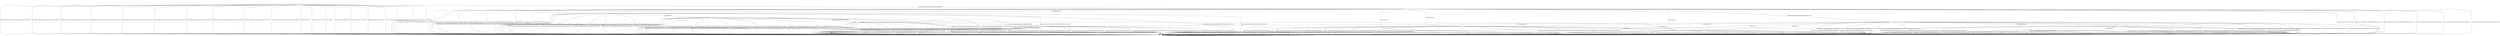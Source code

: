 digraph "" {
	graph [configurations="0.9.8u-TLS10|0.9.8y-TLS10|0.9.8za-TLS10|0.9.8zb-TLS10|1.0.0p-TLS10|1.0.1-TLS11|1.0.1d-TLS11|1.0.1k-TLS10|1.0.2-TLS10|1.0.2m-TLS10|\
1.1.0-TLS10|1.1.1-TLS10"];
	node [label="\N"];
	__start0	[feature=True,
		label="",
		shape=none];
	b	[feature=True];
	__start0 -> b	[key=0];
	c	[feature="0.9.8u-TLS10|0.9.8y-TLS10|0.9.8za-TLS10|0.9.8zb-TLS10|1.0.0p-TLS10|1.0.1-TLS11|1.0.1d-TLS11|1.0.1k-TLS10|1.0.2-TLS10|1.0.2m-TLS10|\
1.1.0-TLS10|1.1.1-TLS10"];
	b -> c	[key=0,
		feature="1.1.0-TLS10|1.1.1-TLS10",
		label="AlertWarningCloseNotify / ALERT_FATAL_UNEXPECTED_MESSAGE|ConnectionClosed"];
	b -> c	[key=1,
		feature="1.1.0-TLS10|1.1.1-TLS10",
		label="ApplicationData / ALERT_FATAL_UNEXPECTED_MESSAGE|ConnectionClosed"];
	b -> c	[key=2,
		feature="1.1.0-TLS10|1.1.1-TLS10",
		label="ChangeCipherSpec / ALERT_FATAL_UNEXPECTED_MESSAGE|ConnectionClosed"];
	b -> c	[key=3,
		feature="1.1.0-TLS10|1.1.1-TLS10",
		label="DHClientKeyExchange / ALERT_FATAL_UNEXPECTED_MESSAGE|ConnectionClosed"];
	b -> c	[key=4,
		feature="1.1.0-TLS10|1.1.1-TLS10",
		label="DHEServerKeyExchange / ALERT_FATAL_UNEXPECTED_MESSAGE|ConnectionClosed"];
	b -> c	[key=5,
		feature="1.1.0-TLS10|1.1.1-TLS10",
		label="ECDHClientKeyExchange / ALERT_FATAL_UNEXPECTED_MESSAGE|ConnectionClosed"];
	b -> c	[key=6,
		feature="1.1.0-TLS10|1.1.1-TLS10",
		label="Finished / ALERT_FATAL_UNEXPECTED_MESSAGE|ConnectionClosed"];
	b -> c	[key=7,
		feature="1.1.0-TLS10|1.1.1-TLS10",
		label="RSAClientKeyExchange / ALERT_FATAL_UNEXPECTED_MESSAGE|ConnectionClosed"];
	b -> c	[key=8,
		feature="1.1.0-TLS10|1.1.1-TLS10",
		label="ServerHello / ALERT_FATAL_UNEXPECTED_MESSAGE|ConnectionClosed"];
	b -> c	[key=9,
		feature="1.1.0-TLS10|1.1.1-TLS10",
		label="ServerHelloDone / ALERT_FATAL_UNEXPECTED_MESSAGE|ConnectionClosed"];
	b -> c	[key=10,
		feature="0.9.8u-TLS10|0.9.8y-TLS10|0.9.8za-TLS10|0.9.8zb-TLS10|1.0.0p-TLS10|1.0.1-TLS11|1.0.1d-TLS11|1.0.1k-TLS10|1.0.2-TLS10|1.0.2m-TLS10",
		label="AlertWarningCloseNotify / -"];
	b -> c	[key=11,
		feature="0.9.8u-TLS10|0.9.8y-TLS10|0.9.8za-TLS10|0.9.8zb-TLS10|1.0.0p-TLS10|1.0.1-TLS11|1.0.1d-TLS11|1.0.1k-TLS10|1.0.2-TLS10|1.0.2m-TLS10",
		label="ApplicationData / ConnectionClosed"];
	b -> c	[key=12,
		feature="0.9.8u-TLS10|0.9.8y-TLS10|0.9.8za-TLS10|0.9.8zb-TLS10|1.0.0p-TLS10|1.0.1-TLS11|1.0.1d-TLS11|1.0.1k-TLS10|1.0.2-TLS10|1.0.2m-TLS10",
		label="ChangeCipherSpec / -"];
	b -> c	[key=13,
		feature="0.9.8u-TLS10|0.9.8y-TLS10|0.9.8za-TLS10|0.9.8zb-TLS10|1.0.0p-TLS10|1.0.1-TLS11|1.0.1d-TLS11|1.0.1k-TLS10|1.0.2-TLS10|1.0.2m-TLS10",
		label="DHClientKeyExchange / ConnectionClosed"];
	b -> c	[key=14,
		feature="0.9.8u-TLS10|0.9.8y-TLS10|0.9.8za-TLS10|0.9.8zb-TLS10|1.0.0p-TLS10|1.0.1-TLS11|1.0.1d-TLS11|1.0.1k-TLS10|1.0.2-TLS10|1.0.2m-TLS10",
		label="DHEServerKeyExchange / ConnectionClosed"];
	b -> c	[key=15,
		feature="0.9.8u-TLS10|0.9.8y-TLS10|0.9.8za-TLS10|0.9.8zb-TLS10|1.0.0p-TLS10|1.0.1-TLS11|1.0.1d-TLS11|1.0.1k-TLS10|1.0.2-TLS10|1.0.2m-TLS10",
		label="ECDHClientKeyExchange / ConnectionClosed"];
	b -> c	[key=16,
		feature="0.9.8u-TLS10|0.9.8y-TLS10|0.9.8za-TLS10|0.9.8zb-TLS10|1.0.0p-TLS10|1.0.1-TLS11|1.0.1d-TLS11|1.0.1k-TLS10|1.0.2-TLS10|1.0.2m-TLS10",
		label="Finished / ConnectionClosed"];
	b -> c	[key=17,
		feature="0.9.8u-TLS10|0.9.8y-TLS10|0.9.8za-TLS10|0.9.8zb-TLS10|1.0.0p-TLS10|1.0.1-TLS11|1.0.1d-TLS11|1.0.1k-TLS10|1.0.2-TLS10|1.0.2m-TLS10",
		label="RSAClientKeyExchange / ConnectionClosed"];
	b -> c	[key=18,
		feature="0.9.8u-TLS10|0.9.8y-TLS10|0.9.8za-TLS10|0.9.8zb-TLS10|1.0.0p-TLS10|1.0.1-TLS11|1.0.1d-TLS11|1.0.1k-TLS10|1.0.2-TLS10|1.0.2m-TLS10",
		label="ServerHello / ConnectionClosed"];
	b -> c	[key=19,
		feature="0.9.8u-TLS10|0.9.8y-TLS10|0.9.8za-TLS10|0.9.8zb-TLS10|1.0.0p-TLS10|1.0.1-TLS11|1.0.1d-TLS11|1.0.1k-TLS10|1.0.2-TLS10|1.0.2m-TLS10",
		label="ServerHelloDone / -"];
	d	[feature="0.9.8u-TLS10|0.9.8y-TLS10|0.9.8za-TLS10|0.9.8zb-TLS10|1.0.0p-TLS10|1.0.1-TLS11|1.0.1d-TLS11|1.0.1k-TLS10|1.0.2-TLS10|1.0.2m-TLS10|\
1.1.0-TLS10|1.1.1-TLS10"];
	b -> d	[key=0,
		feature="0.9.8u-TLS10|0.9.8y-TLS10|0.9.8za-TLS10|0.9.8zb-TLS10|1.0.0p-TLS10|1.0.1-TLS11|1.0.1d-TLS11|1.0.1k-TLS10|1.0.2-TLS10|1.0.2m-TLS10|\
1.1.0-TLS10|1.1.1-TLS10",
		label="ClientHello / SERVER_HELLO|CERTIFICATE|SERVER_HELLO_DONE"];
	c -> c	[key=0,
		feature="0.9.8u-TLS10|0.9.8y-TLS10|0.9.8za-TLS10|0.9.8zb-TLS10|1.0.0p-TLS10|1.0.1-TLS11|1.0.1d-TLS11|1.0.1k-TLS10|1.0.2-TLS10|1.0.2m-TLS10|\
1.1.0-TLS10|1.1.1-TLS10",
		label="AlertWarningCloseNotify / ConnectionClosed"];
	c -> c	[key=1,
		feature="0.9.8u-TLS10|0.9.8y-TLS10|0.9.8za-TLS10|0.9.8zb-TLS10|1.0.0p-TLS10|1.0.1-TLS11|1.0.1d-TLS11|1.0.1k-TLS10|1.0.2-TLS10|1.0.2m-TLS10|\
1.1.0-TLS10|1.1.1-TLS10",
		label="ApplicationData / ConnectionClosed"];
	c -> c	[key=2,
		feature="0.9.8u-TLS10|0.9.8y-TLS10|0.9.8za-TLS10|0.9.8zb-TLS10|1.0.0p-TLS10|1.0.1-TLS11|1.0.1d-TLS11|1.0.1k-TLS10|1.0.2-TLS10|1.0.2m-TLS10|\
1.1.0-TLS10|1.1.1-TLS10",
		label="ChangeCipherSpec / ConnectionClosed"];
	c -> c	[key=3,
		feature="0.9.8u-TLS10|0.9.8y-TLS10|0.9.8za-TLS10|0.9.8zb-TLS10|1.0.0p-TLS10|1.0.1-TLS11|1.0.1d-TLS11|1.0.1k-TLS10|1.0.2-TLS10|1.0.2m-TLS10|\
1.1.0-TLS10|1.1.1-TLS10",
		label="ClientHello / ConnectionClosed"];
	c -> c	[key=4,
		feature="0.9.8u-TLS10|0.9.8y-TLS10|0.9.8za-TLS10|0.9.8zb-TLS10|1.0.0p-TLS10|1.0.1-TLS11|1.0.1d-TLS11|1.0.1k-TLS10|1.0.2-TLS10|1.0.2m-TLS10|\
1.1.0-TLS10|1.1.1-TLS10",
		label="DHClientKeyExchange / ConnectionClosed"];
	c -> c	[key=5,
		feature="0.9.8u-TLS10|0.9.8y-TLS10|0.9.8za-TLS10|0.9.8zb-TLS10|1.0.0p-TLS10|1.0.1-TLS11|1.0.1d-TLS11|1.0.1k-TLS10|1.0.2-TLS10|1.0.2m-TLS10|\
1.1.0-TLS10|1.1.1-TLS10",
		label="DHEServerKeyExchange / ConnectionClosed"];
	c -> c	[key=6,
		feature="0.9.8u-TLS10|0.9.8y-TLS10|0.9.8za-TLS10|0.9.8zb-TLS10|1.0.0p-TLS10|1.0.1-TLS11|1.0.1d-TLS11|1.0.1k-TLS10|1.0.2-TLS10|1.0.2m-TLS10|\
1.1.0-TLS10|1.1.1-TLS10",
		label="ECDHClientKeyExchange / ConnectionClosed"];
	c -> c	[key=7,
		feature="0.9.8u-TLS10|0.9.8y-TLS10|0.9.8za-TLS10|0.9.8zb-TLS10|1.0.0p-TLS10|1.0.1-TLS11|1.0.1d-TLS11|1.0.1k-TLS10|1.0.2-TLS10|1.0.2m-TLS10|\
1.1.0-TLS10|1.1.1-TLS10",
		label="Finished / ConnectionClosed"];
	c -> c	[key=8,
		feature="0.9.8u-TLS10|0.9.8y-TLS10|0.9.8za-TLS10|0.9.8zb-TLS10|1.0.0p-TLS10|1.0.1-TLS11|1.0.1d-TLS11|1.0.1k-TLS10|1.0.2-TLS10|1.0.2m-TLS10|\
1.1.0-TLS10|1.1.1-TLS10",
		label="RSAClientKeyExchange / ConnectionClosed"];
	c -> c	[key=9,
		feature="0.9.8u-TLS10|0.9.8y-TLS10|0.9.8za-TLS10|0.9.8zb-TLS10|1.0.0p-TLS10|1.0.1-TLS11|1.0.1d-TLS11|1.0.1k-TLS10|1.0.2-TLS10|1.0.2m-TLS10|\
1.1.0-TLS10|1.1.1-TLS10",
		label="ServerHello / ConnectionClosed"];
	c -> c	[key=10,
		feature="0.9.8u-TLS10|0.9.8y-TLS10|0.9.8za-TLS10|0.9.8zb-TLS10|1.0.0p-TLS10|1.0.1-TLS11|1.0.1d-TLS11|1.0.1k-TLS10|1.0.2-TLS10|1.0.2m-TLS10|\
1.1.0-TLS10|1.1.1-TLS10",
		label="ServerHelloDone / ConnectionClosed"];
	d -> c	[key=0,
		feature="0.9.8u-TLS10|0.9.8y-TLS10|0.9.8za-TLS10|0.9.8zb-TLS10|1.0.0p-TLS10|1.0.1-TLS11|1.0.1d-TLS11|1.0.1k-TLS10|1.0.2-TLS10|1.0.2m-TLS10|\
1.1.0-TLS10|1.1.1-TLS10",
		label="AlertWarningCloseNotify / ConnectionClosed"];
	d -> c	[key=1,
		feature="0.9.8u-TLS10|0.9.8y-TLS10|0.9.8za-TLS10|0.9.8zb-TLS10|1.0.0p-TLS10|1.0.1-TLS11|1.0.1d-TLS11|1.0.1k-TLS10|1.0.2-TLS10|1.0.2m-TLS10|\
1.1.0-TLS10|1.1.1-TLS10",
		label="ApplicationData / ALERT_FATAL_UNEXPECTED_MESSAGE|ConnectionClosed"];
	d -> c	[key=2,
		feature="0.9.8u-TLS10|0.9.8y-TLS10|0.9.8za-TLS10|0.9.8zb-TLS10|1.0.0p-TLS10|1.0.1-TLS11|1.0.1d-TLS11|1.0.1k-TLS10|1.0.2-TLS10|1.0.2m-TLS10|\
1.1.0-TLS10|1.1.1-TLS10",
		label="DHEServerKeyExchange / ALERT_FATAL_UNEXPECTED_MESSAGE|ConnectionClosed"];
	d -> c	[key=3,
		feature="0.9.8u-TLS10|0.9.8y-TLS10|0.9.8za-TLS10|0.9.8zb-TLS10|1.0.0p-TLS10|1.0.1-TLS11|1.0.1d-TLS11|1.0.1k-TLS10|1.0.2-TLS10|1.0.2m-TLS10|\
1.1.0-TLS10|1.1.1-TLS10",
		label="Finished / ALERT_FATAL_UNEXPECTED_MESSAGE|ConnectionClosed"];
	d -> c	[key=4,
		feature="0.9.8u-TLS10|0.9.8y-TLS10|0.9.8za-TLS10|0.9.8zb-TLS10|1.0.0p-TLS10|1.0.1-TLS11|1.0.1d-TLS11|1.0.1k-TLS10|1.0.2-TLS10|1.0.2m-TLS10|\
1.1.0-TLS10|1.1.1-TLS10",
		label="ServerHello / ALERT_FATAL_UNEXPECTED_MESSAGE|ConnectionClosed"];
	d -> c	[key=5,
		feature="0.9.8u-TLS10|0.9.8y-TLS10|0.9.8za-TLS10|0.9.8zb-TLS10|1.0.0p-TLS10|1.0.1-TLS11|1.0.1d-TLS11|1.0.1k-TLS10|1.0.2-TLS10|1.0.2m-TLS10|\
1.1.0-TLS10|1.1.1-TLS10",
		label="ServerHelloDone / ALERT_FATAL_UNEXPECTED_MESSAGE|ConnectionClosed"];
	d -> c	[key=6,
		feature="0.9.8za-TLS10|0.9.8zb-TLS10|1.0.0p-TLS10|1.0.1k-TLS10|1.0.2-TLS10|1.0.2m-TLS10|1.1.0-TLS10|1.1.1-TLS10",
		label="ChangeCipherSpec / ALERT_FATAL_UNEXPECTED_MESSAGE|ConnectionClosed"];
	d -> c	[key=7,
		feature="1.0.0p-TLS10|1.0.1k-TLS10|1.0.2-TLS10|1.0.2m-TLS10|1.1.0-TLS10|1.1.1-TLS10",
		label="ECDHClientKeyExchange / ALERT_FATAL_DECODE_ERROR|ConnectionClosed"];
	d -> c	[key=8,
		feature="1.0.2-TLS10|1.0.2m-TLS10|1.1.0-TLS10|1.1.1-TLS10",
		label="ClientHello / ALERT_FATAL_UNEXPECTED_MESSAGE|ConnectionClosed"];
	d -> c	[key=9,
		feature="1.1.1-TLS10",
		label="DHClientKeyExchange / ALERT_FATAL_DECRYPT_ERROR|ConnectionClosed"];
	d -> c	[key=10,
		feature="1.0.2m-TLS10|1.1.0-TLS10",
		label="DHClientKeyExchange / ConnectionClosed"];
	d -> c	[key=11,
		feature="0.9.8u-TLS10|0.9.8y-TLS10|0.9.8za-TLS10|0.9.8zb-TLS10|1.0.1-TLS11|1.0.1d-TLS11",
		label="ECDHClientKeyExchange / ConnectionClosed"];
	e	[feature="0.9.8u-TLS10|0.9.8y-TLS10|0.9.8za-TLS10|0.9.8zb-TLS10|1.0.0p-TLS10|1.0.1-TLS11|1.0.1d-TLS11|1.0.1k-TLS10|1.0.2-TLS10|1.0.2m-TLS10|\
1.1.0-TLS10|1.1.1-TLS10"];
	d -> e	[key=0,
		feature="0.9.8u-TLS10|0.9.8y-TLS10|0.9.8za-TLS10|0.9.8zb-TLS10|1.0.0p-TLS10|1.0.1-TLS11|1.0.1d-TLS11|1.0.1k-TLS10|1.0.2-TLS10|1.0.2m-TLS10|\
1.1.0-TLS10|1.1.1-TLS10",
		label="RSAClientKeyExchange / -"];
	j	[feature="1.0.0p-TLS10|1.0.2-TLS10|0.9.8y-TLS10|0.9.8za-TLS10|0.9.8zb-TLS10|1.0.1-TLS11|1.0.1k-TLS10|0.9.8u-TLS10|1.0.1d-TLS11"];
	d -> j	[key=0,
		feature="0.9.8u-TLS10|0.9.8y-TLS10|0.9.8za-TLS10|0.9.8zb-TLS10|1.0.0p-TLS10|1.0.1-TLS11|1.0.1d-TLS11|1.0.1k-TLS10|1.0.2-TLS10",
		label="DHClientKeyExchange / -"];
	k	[feature="1.0.0p-TLS10|1.0.2-TLS10|0.9.8y-TLS10|0.9.8za-TLS10|0.9.8zb-TLS10|1.0.1-TLS11|1.0.1k-TLS10|0.9.8u-TLS10|1.0.1d-TLS11"];
	d -> k	[key=0,
		feature="1.0.1-TLS11",
		label="ChangeCipherSpec / -"];
	l	[feature="1.0.0p-TLS10|0.9.8za-TLS10|0.9.8y-TLS10|0.9.8zb-TLS10|1.0.1-TLS11|1.0.1k-TLS10|0.9.8u-TLS10|1.0.1d-TLS11"];
	d -> l	[key=0,
		feature="0.9.8u-TLS10|0.9.8y-TLS10|0.9.8za-TLS10|0.9.8zb-TLS10|1.0.0p-TLS10|1.0.1-TLS11|1.0.1d-TLS11|1.0.1k-TLS10",
		label="ClientHello / SERVER_HELLO|CERTIFICATE|SERVER_HELLO_DONE"];
	m	[feature="0.9.8y-TLS10|0.9.8u-TLS10|1.0.1d-TLS11"];
	d -> m	[key=0,
		feature="0.9.8u-TLS10|0.9.8y-TLS10|1.0.1d-TLS11",
		label="ChangeCipherSpec / -"];
	e -> c	[key=0,
		feature="0.9.8u-TLS10|0.9.8y-TLS10|0.9.8za-TLS10|0.9.8zb-TLS10|1.0.0p-TLS10|1.0.1-TLS11|1.0.1d-TLS11|1.0.1k-TLS10|1.0.2-TLS10|1.0.2m-TLS10|\
1.1.0-TLS10|1.1.1-TLS10",
		label="AlertWarningCloseNotify / ConnectionClosed"];
	e -> c	[key=1,
		feature="0.9.8u-TLS10|0.9.8y-TLS10|0.9.8za-TLS10|0.9.8zb-TLS10|1.0.0p-TLS10|1.0.1-TLS11|1.0.1d-TLS11|1.0.1k-TLS10|1.0.2-TLS10|1.0.2m-TLS10|\
1.1.0-TLS10|1.1.1-TLS10",
		label="ApplicationData / ALERT_FATAL_UNEXPECTED_MESSAGE|ConnectionClosed"];
	e -> c	[key=2,
		feature="0.9.8u-TLS10|0.9.8y-TLS10|0.9.8za-TLS10|0.9.8zb-TLS10|1.0.0p-TLS10|1.0.1-TLS11|1.0.1d-TLS11|1.0.1k-TLS10|1.0.2-TLS10|1.0.2m-TLS10|\
1.1.0-TLS10|1.1.1-TLS10",
		label="ClientHello / ALERT_FATAL_UNEXPECTED_MESSAGE|ConnectionClosed"];
	e -> c	[key=3,
		feature="0.9.8u-TLS10|0.9.8y-TLS10|0.9.8za-TLS10|0.9.8zb-TLS10|1.0.0p-TLS10|1.0.1-TLS11|1.0.1d-TLS11|1.0.1k-TLS10|1.0.2-TLS10|1.0.2m-TLS10|\
1.1.0-TLS10|1.1.1-TLS10",
		label="DHClientKeyExchange / ALERT_FATAL_UNEXPECTED_MESSAGE|ConnectionClosed"];
	e -> c	[key=4,
		feature="0.9.8u-TLS10|0.9.8y-TLS10|0.9.8za-TLS10|0.9.8zb-TLS10|1.0.0p-TLS10|1.0.1-TLS11|1.0.1d-TLS11|1.0.1k-TLS10|1.0.2-TLS10|1.0.2m-TLS10|\
1.1.0-TLS10|1.1.1-TLS10",
		label="ECDHClientKeyExchange / ALERT_FATAL_UNEXPECTED_MESSAGE|ConnectionClosed"];
	e -> c	[key=5,
		feature="0.9.8u-TLS10|0.9.8y-TLS10|0.9.8za-TLS10|0.9.8zb-TLS10|1.0.0p-TLS10|1.0.1-TLS11|1.0.1d-TLS11|1.0.1k-TLS10|1.0.2-TLS10|1.0.2m-TLS10|\
1.1.0-TLS10|1.1.1-TLS10",
		label="Finished / ALERT_FATAL_UNEXPECTED_MESSAGE|ConnectionClosed"];
	e -> c	[key=6,
		feature="0.9.8u-TLS10|0.9.8y-TLS10|0.9.8za-TLS10|0.9.8zb-TLS10|1.0.0p-TLS10|1.0.1-TLS11|1.0.1d-TLS11|1.0.1k-TLS10|1.0.2-TLS10|1.0.2m-TLS10|\
1.1.0-TLS10|1.1.1-TLS10",
		label="RSAClientKeyExchange / ALERT_FATAL_UNEXPECTED_MESSAGE|ConnectionClosed"];
	e -> c	[key=7,
		feature="0.9.8u-TLS10|0.9.8y-TLS10|0.9.8za-TLS10|0.9.8zb-TLS10|1.0.0p-TLS10|1.0.1-TLS11|1.0.1d-TLS11|1.0.1k-TLS10|1.0.2-TLS10|1.0.2m-TLS10|\
1.1.0-TLS10|1.1.1-TLS10",
		label="ServerHello / ALERT_FATAL_UNEXPECTED_MESSAGE|ConnectionClosed"];
	e -> c	[key=8,
		feature="0.9.8u-TLS10|0.9.8y-TLS10|0.9.8za-TLS10|0.9.8zb-TLS10|1.0.0p-TLS10|1.0.1-TLS11|1.0.1d-TLS11|1.0.1k-TLS10|1.0.2-TLS10|1.0.2m-TLS10|\
1.1.0-TLS10|1.1.1-TLS10",
		label="ServerHelloDone / ALERT_FATAL_UNEXPECTED_MESSAGE|ConnectionClosed"];
	e -> c	[key=9,
		feature="0.9.8zb-TLS10|1.0.0p-TLS10|1.0.1k-TLS10|1.0.2-TLS10|1.0.2m-TLS10|1.1.0-TLS10|1.1.1-TLS10",
		label="DHEServerKeyExchange / ALERT_FATAL_UNEXPECTED_MESSAGE|ConnectionClosed"];
	e -> c	[key=10,
		feature="0.9.8u-TLS10|0.9.8y-TLS10|0.9.8za-TLS10|1.0.1-TLS11|1.0.1d-TLS11",
		label="DHEServerKeyExchange / ALERT_FATAL_ILLEGAL_PARAMETER|ConnectionClosed"];
	f	[feature="0.9.8u-TLS10|0.9.8y-TLS10|0.9.8za-TLS10|0.9.8zb-TLS10|1.0.0p-TLS10|1.0.1-TLS11|1.0.1d-TLS11|1.0.1k-TLS10|1.0.2-TLS10|1.0.2m-TLS10|\
1.1.0-TLS10|1.1.1-TLS10"];
	e -> f	[key=0,
		feature="0.9.8u-TLS10|0.9.8y-TLS10|0.9.8za-TLS10|0.9.8zb-TLS10|1.0.0p-TLS10|1.0.1-TLS11|1.0.1d-TLS11|1.0.1k-TLS10|1.0.2-TLS10|1.0.2m-TLS10|\
1.1.0-TLS10|1.1.1-TLS10",
		label="ChangeCipherSpec / -"];
	f -> c	[key=0,
		feature="0.9.8u-TLS10|0.9.8y-TLS10|0.9.8za-TLS10|0.9.8zb-TLS10|1.0.0p-TLS10|1.0.1-TLS11|1.0.1d-TLS11|1.0.1k-TLS10|1.0.2-TLS10|1.0.2m-TLS10|\
1.1.0-TLS10|1.1.1-TLS10",
		label="ApplicationData / ALERT_FATAL_UNEXPECTED_MESSAGE|ConnectionClosed"];
	f -> c	[key=1,
		feature="0.9.8u-TLS10|0.9.8y-TLS10|0.9.8za-TLS10|0.9.8zb-TLS10|1.0.0p-TLS10|1.0.1-TLS11|1.0.1d-TLS11|1.0.1k-TLS10|1.0.2-TLS10|1.0.2m-TLS10|\
1.1.0-TLS10|1.1.1-TLS10",
		label="ClientHello / ALERT_FATAL_UNEXPECTED_MESSAGE|ConnectionClosed"];
	f -> c	[key=2,
		feature="0.9.8u-TLS10|0.9.8y-TLS10|0.9.8za-TLS10|0.9.8zb-TLS10|1.0.0p-TLS10|1.0.1-TLS11|1.0.1d-TLS11|1.0.1k-TLS10|1.0.2-TLS10|1.0.2m-TLS10|\
1.1.0-TLS10|1.1.1-TLS10",
		label="DHClientKeyExchange / ALERT_FATAL_UNEXPECTED_MESSAGE|ConnectionClosed"];
	f -> c	[key=3,
		feature="0.9.8u-TLS10|0.9.8y-TLS10|0.9.8za-TLS10|0.9.8zb-TLS10|1.0.0p-TLS10|1.0.1-TLS11|1.0.1d-TLS11|1.0.1k-TLS10|1.0.2-TLS10|1.0.2m-TLS10|\
1.1.0-TLS10|1.1.1-TLS10",
		label="ECDHClientKeyExchange / ALERT_FATAL_UNEXPECTED_MESSAGE|ConnectionClosed"];
	f -> c	[key=4,
		feature="0.9.8u-TLS10|0.9.8y-TLS10|0.9.8za-TLS10|0.9.8zb-TLS10|1.0.0p-TLS10|1.0.1-TLS11|1.0.1d-TLS11|1.0.1k-TLS10|1.0.2-TLS10|1.0.2m-TLS10|\
1.1.0-TLS10|1.1.1-TLS10",
		label="RSAClientKeyExchange / ALERT_FATAL_UNEXPECTED_MESSAGE|ConnectionClosed"];
	f -> c	[key=5,
		feature="0.9.8u-TLS10|0.9.8y-TLS10|0.9.8za-TLS10|0.9.8zb-TLS10|1.0.0p-TLS10|1.0.1-TLS11|1.0.1d-TLS11|1.0.1k-TLS10|1.0.2-TLS10|1.0.2m-TLS10|\
1.1.0-TLS10|1.1.1-TLS10",
		label="ServerHello / ALERT_FATAL_UNEXPECTED_MESSAGE|ConnectionClosed"];
	f -> c	[key=6,
		feature="0.9.8u-TLS10|0.9.8y-TLS10|0.9.8za-TLS10|0.9.8zb-TLS10|1.0.0p-TLS10|1.0.1-TLS11|1.0.1k-TLS10|1.0.2-TLS10|1.0.2m-TLS10|1.1.0-TLS10|\
1.1.1-TLS10",
		label="AlertWarningCloseNotify / ALERT_FATAL_UNEXPECTED_MESSAGE|ConnectionClosed"];
	f -> c	[key=7,
		feature="0.9.8u-TLS10|0.9.8y-TLS10|0.9.8za-TLS10|0.9.8zb-TLS10|1.0.0p-TLS10|1.0.1-TLS11|1.0.1k-TLS10|1.0.2-TLS10|1.0.2m-TLS10|1.1.0-TLS10|\
1.1.1-TLS10",
		label="ChangeCipherSpec / ALERT_FATAL_UNEXPECTED_MESSAGE|ConnectionClosed"];
	f -> c	[key=8,
		feature="0.9.8u-TLS10|0.9.8y-TLS10|0.9.8za-TLS10|0.9.8zb-TLS10|1.0.0p-TLS10|1.0.1-TLS11|1.0.1k-TLS10|1.0.2-TLS10|1.0.2m-TLS10|1.1.0-TLS10|\
1.1.1-TLS10",
		label="ServerHelloDone / ALERT_FATAL_UNEXPECTED_MESSAGE|ConnectionClosed"];
	f -> c	[key=9,
		feature="0.9.8zb-TLS10|1.0.0p-TLS10|1.0.1k-TLS10|1.0.2-TLS10|1.0.2m-TLS10|1.1.0-TLS10|1.1.1-TLS10",
		label="DHEServerKeyExchange / ALERT_FATAL_UNEXPECTED_MESSAGE|ConnectionClosed"];
	f -> c	[key=10,
		feature="0.9.8u-TLS10|0.9.8y-TLS10|0.9.8za-TLS10|1.0.1-TLS11|1.0.1d-TLS11",
		label="DHEServerKeyExchange / ALERT_FATAL_ILLEGAL_PARAMETER|ConnectionClosed"];
	f -> c	[key=11,
		feature="1.0.1d-TLS11",
		label="AlertWarningCloseNotify / ALERT_FATAL_BAD_RECORD_MAC|ConnectionClosed"];
	f -> c	[key=12,
		feature="1.0.1d-TLS11",
		label="ChangeCipherSpec / ALERT_FATAL_BAD_RECORD_MAC|ConnectionClosed"];
	f -> c	[key=13,
		feature="1.0.1d-TLS11",
		label="ServerHelloDone / ALERT_FATAL_BAD_RECORD_MAC|ConnectionClosed"];
	g	[feature="0.9.8u-TLS10|0.9.8y-TLS10|0.9.8za-TLS10|0.9.8zb-TLS10|1.0.0p-TLS10|1.0.1-TLS11|1.0.1d-TLS11|1.0.1k-TLS10|1.0.2-TLS10|1.0.2m-TLS10|\
1.1.0-TLS10|1.1.1-TLS10"];
	f -> g	[key=0,
		feature="0.9.8u-TLS10|0.9.8y-TLS10|0.9.8za-TLS10|0.9.8zb-TLS10|1.0.0p-TLS10|1.0.1-TLS11|1.0.1d-TLS11|1.0.1k-TLS10|1.0.2-TLS10|1.0.2m-TLS10|\
1.1.0-TLS10|1.1.1-TLS10",
		label="Finished / CHANGE_CIPHER_SPEC|FINISHED"];
	g -> c	[key=0,
		feature="0.9.8u-TLS10|0.9.8y-TLS10|0.9.8za-TLS10|0.9.8zb-TLS10|1.0.0p-TLS10|1.0.1-TLS11|1.0.1d-TLS11|1.0.1k-TLS10|1.0.2-TLS10|1.0.2m-TLS10|\
1.1.0-TLS10|1.1.1-TLS10",
		label="ApplicationData / APPLICATION|ConnectionClosed"];
	g -> c	[key=1,
		feature="0.9.8u-TLS10|0.9.8y-TLS10|0.9.8za-TLS10|0.9.8zb-TLS10|1.0.0p-TLS10|1.0.1-TLS11|1.0.1d-TLS11|1.0.1k-TLS10|1.0.2-TLS10|1.0.2m-TLS10|\
1.1.0-TLS10|1.1.1-TLS10",
		label="DHClientKeyExchange / ALERT_FATAL_UNEXPECTED_MESSAGE|ConnectionClosed"];
	g -> c	[key=2,
		feature="0.9.8u-TLS10|0.9.8y-TLS10|0.9.8za-TLS10|0.9.8zb-TLS10|1.0.0p-TLS10|1.0.1-TLS11|1.0.1d-TLS11|1.0.1k-TLS10|1.0.2-TLS10|1.0.2m-TLS10|\
1.1.0-TLS10|1.1.1-TLS10",
		label="DHEServerKeyExchange / ALERT_FATAL_UNEXPECTED_MESSAGE|ConnectionClosed"];
	g -> c	[key=3,
		feature="0.9.8u-TLS10|0.9.8y-TLS10|0.9.8za-TLS10|0.9.8zb-TLS10|1.0.0p-TLS10|1.0.1-TLS11|1.0.1d-TLS11|1.0.1k-TLS10|1.0.2-TLS10|1.0.2m-TLS10|\
1.1.0-TLS10|1.1.1-TLS10",
		label="ECDHClientKeyExchange / ALERT_FATAL_UNEXPECTED_MESSAGE|ConnectionClosed"];
	g -> c	[key=4,
		feature="0.9.8u-TLS10|0.9.8y-TLS10|0.9.8za-TLS10|0.9.8zb-TLS10|1.0.0p-TLS10|1.0.1-TLS11|1.0.1d-TLS11|1.0.1k-TLS10|1.0.2-TLS10|1.0.2m-TLS10|\
1.1.0-TLS10|1.1.1-TLS10",
		label="Finished / ALERT_FATAL_UNEXPECTED_MESSAGE|ConnectionClosed"];
	g -> c	[key=5,
		feature="0.9.8u-TLS10|0.9.8y-TLS10|0.9.8za-TLS10|0.9.8zb-TLS10|1.0.0p-TLS10|1.0.1-TLS11|1.0.1d-TLS11|1.0.1k-TLS10|1.0.2-TLS10|1.0.2m-TLS10|\
1.1.0-TLS10|1.1.1-TLS10",
		label="RSAClientKeyExchange / ALERT_FATAL_UNEXPECTED_MESSAGE|ConnectionClosed"];
	g -> c	[key=6,
		feature="0.9.8u-TLS10|0.9.8y-TLS10|0.9.8za-TLS10|0.9.8zb-TLS10|1.0.0p-TLS10|1.0.1-TLS11|1.0.1d-TLS11|1.0.1k-TLS10|1.0.2-TLS10|1.0.2m-TLS10|\
1.1.0-TLS10|1.1.1-TLS10",
		label="ServerHello / ALERT_FATAL_UNEXPECTED_MESSAGE|ConnectionClosed"];
	g -> c	[key=7,
		feature="0.9.8u-TLS10|0.9.8y-TLS10|0.9.8za-TLS10|0.9.8zb-TLS10|1.0.0p-TLS10|1.0.1-TLS11|1.0.1k-TLS10|1.0.2-TLS10|1.0.2m-TLS10|1.1.0-TLS10|\
1.1.1-TLS10",
		label="AlertWarningCloseNotify / ConnectionClosed"];
	g -> c	[key=8,
		feature="0.9.8u-TLS10|0.9.8y-TLS10|0.9.8za-TLS10|0.9.8zb-TLS10|1.0.0p-TLS10|1.0.1-TLS11|1.0.1k-TLS10|1.0.2-TLS10|1.0.2m-TLS10|1.1.0-TLS10|\
1.1.1-TLS10",
		label="ServerHelloDone / ALERT_FATAL_UNEXPECTED_MESSAGE|ConnectionClosed"];
	g -> c	[key=9,
		feature="1.0.1k-TLS10|1.0.2-TLS10|1.0.2m-TLS10|1.1.0-TLS10|1.1.1-TLS10",
		label="ChangeCipherSpec / ALERT_FATAL_UNEXPECTED_MESSAGE|ConnectionClosed"];
	g -> c	[key=10,
		feature="1.0.1d-TLS11",
		label="AlertWarningCloseNotify / ALERT_FATAL_BAD_RECORD_MAC|ConnectionClosed"];
	g -> c	[key=11,
		feature="1.0.1d-TLS11",
		label="ChangeCipherSpec / ALERT_FATAL_BAD_RECORD_MAC|ConnectionClosed"];
	g -> c	[key=12,
		feature="1.0.1d-TLS11",
		label="ServerHelloDone / ALERT_FATAL_BAD_RECORD_MAC|ConnectionClosed"];
	h	[feature="0.9.8u-TLS10|0.9.8y-TLS10|0.9.8za-TLS10|0.9.8zb-TLS10|1.0.0p-TLS10|1.0.1-TLS11|1.0.1d-TLS11|1.0.1k-TLS10|1.0.2-TLS10|1.0.2m-TLS10|\
1.1.0-TLS10|1.1.1-TLS10"];
	g -> h	[key=0,
		feature="0.9.8u-TLS10|0.9.8y-TLS10|0.9.8za-TLS10|0.9.8zb-TLS10|1.0.0p-TLS10|1.0.1-TLS11|1.0.1d-TLS11|1.0.1k-TLS10|1.0.2-TLS10|1.0.2m-TLS10|\
1.1.0-TLS10|1.1.1-TLS10",
		label="ClientHello / SERVER_HELLO|CHANGE_CIPHER_SPEC|FINISHED"];
	g -> k	[key=0,
		feature="0.9.8u-TLS10|0.9.8y-TLS10|0.9.8za-TLS10|0.9.8zb-TLS10|1.0.0p-TLS10|1.0.1-TLS11",
		label="ChangeCipherSpec / -"];
	h -> c	[key=0,
		feature="0.9.8u-TLS10|0.9.8y-TLS10|0.9.8za-TLS10|0.9.8zb-TLS10|1.0.0p-TLS10|1.0.1-TLS11|1.0.1d-TLS11|1.0.1k-TLS10|1.0.2-TLS10|1.0.2m-TLS10|\
1.1.0-TLS10|1.1.1-TLS10",
		label="ApplicationData / ALERT_FATAL_UNEXPECTED_MESSAGE|ConnectionClosed"];
	h -> c	[key=1,
		feature="0.9.8u-TLS10|0.9.8y-TLS10|0.9.8za-TLS10|0.9.8zb-TLS10|1.0.0p-TLS10|1.0.1-TLS11|1.0.1d-TLS11|1.0.1k-TLS10|1.0.2-TLS10|1.0.2m-TLS10|\
1.1.0-TLS10|1.1.1-TLS10",
		label="ClientHello / ALERT_FATAL_UNEXPECTED_MESSAGE|ConnectionClosed"];
	h -> c	[key=2,
		feature="0.9.8u-TLS10|0.9.8y-TLS10|0.9.8za-TLS10|0.9.8zb-TLS10|1.0.0p-TLS10|1.0.1-TLS11|1.0.1d-TLS11|1.0.1k-TLS10|1.0.2-TLS10|1.0.2m-TLS10|\
1.1.0-TLS10|1.1.1-TLS10",
		label="DHClientKeyExchange / ALERT_FATAL_UNEXPECTED_MESSAGE|ConnectionClosed"];
	h -> c	[key=3,
		feature="0.9.8u-TLS10|0.9.8y-TLS10|0.9.8za-TLS10|0.9.8zb-TLS10|1.0.0p-TLS10|1.0.1-TLS11|1.0.1d-TLS11|1.0.1k-TLS10|1.0.2-TLS10|1.0.2m-TLS10|\
1.1.0-TLS10|1.1.1-TLS10",
		label="DHEServerKeyExchange / ALERT_FATAL_UNEXPECTED_MESSAGE|ConnectionClosed"];
	h -> c	[key=4,
		feature="0.9.8u-TLS10|0.9.8y-TLS10|0.9.8za-TLS10|0.9.8zb-TLS10|1.0.0p-TLS10|1.0.1-TLS11|1.0.1d-TLS11|1.0.1k-TLS10|1.0.2-TLS10|1.0.2m-TLS10|\
1.1.0-TLS10|1.1.1-TLS10",
		label="ECDHClientKeyExchange / ALERT_FATAL_UNEXPECTED_MESSAGE|ConnectionClosed"];
	h -> c	[key=5,
		feature="0.9.8u-TLS10|0.9.8y-TLS10|0.9.8za-TLS10|0.9.8zb-TLS10|1.0.0p-TLS10|1.0.1-TLS11|1.0.1d-TLS11|1.0.1k-TLS10|1.0.2-TLS10|1.0.2m-TLS10|\
1.1.0-TLS10|1.1.1-TLS10",
		label="Finished / ALERT_FATAL_UNEXPECTED_MESSAGE|ConnectionClosed"];
	h -> c	[key=6,
		feature="0.9.8u-TLS10|0.9.8y-TLS10|0.9.8za-TLS10|0.9.8zb-TLS10|1.0.0p-TLS10|1.0.1-TLS11|1.0.1d-TLS11|1.0.1k-TLS10|1.0.2-TLS10|1.0.2m-TLS10|\
1.1.0-TLS10|1.1.1-TLS10",
		label="RSAClientKeyExchange / ALERT_FATAL_UNEXPECTED_MESSAGE|ConnectionClosed"];
	h -> c	[key=7,
		feature="0.9.8u-TLS10|0.9.8y-TLS10|0.9.8za-TLS10|0.9.8zb-TLS10|1.0.0p-TLS10|1.0.1-TLS11|1.0.1d-TLS11|1.0.1k-TLS10|1.0.2-TLS10|1.0.2m-TLS10|\
1.1.0-TLS10|1.1.1-TLS10",
		label="ServerHello / ALERT_FATAL_UNEXPECTED_MESSAGE|ConnectionClosed"];
	h -> c	[key=8,
		feature="0.9.8u-TLS10|0.9.8y-TLS10|0.9.8za-TLS10|0.9.8zb-TLS10|1.0.0p-TLS10|1.0.1-TLS11|1.0.1k-TLS10|1.0.2-TLS10|1.0.2m-TLS10|1.1.0-TLS10|\
1.1.1-TLS10",
		label="AlertWarningCloseNotify / ConnectionClosed"];
	h -> c	[key=9,
		feature="0.9.8u-TLS10|0.9.8y-TLS10|0.9.8za-TLS10|0.9.8zb-TLS10|1.0.0p-TLS10|1.0.1-TLS11|1.0.1k-TLS10|1.0.2-TLS10|1.0.2m-TLS10|1.1.0-TLS10|\
1.1.1-TLS10",
		label="ServerHelloDone / ALERT_FATAL_UNEXPECTED_MESSAGE|ConnectionClosed"];
	h -> c	[key=10,
		feature="1.0.1d-TLS11",
		label="AlertWarningCloseNotify / ALERT_FATAL_BAD_RECORD_MAC|ConnectionClosed"];
	h -> c	[key=11,
		feature="1.0.1d-TLS11",
		label="ChangeCipherSpec / ALERT_FATAL_BAD_RECORD_MAC|ConnectionClosed"];
	h -> c	[key=12,
		feature="1.0.1d-TLS11",
		label="ServerHelloDone / ALERT_FATAL_BAD_RECORD_MAC|ConnectionClosed"];
	i	[feature="1.0.0p-TLS10|0.9.8za-TLS10|0.9.8y-TLS10|0.9.8u-TLS10|0.9.8zb-TLS10|1.0.1-TLS11|1.0.1k-TLS10|1.0.2-TLS10|1.0.2m-TLS10|1.1.0-TLS10|\
1.1.1-TLS10"];
	h -> i	[key=0,
		feature="0.9.8u-TLS10|0.9.8y-TLS10|0.9.8za-TLS10|0.9.8zb-TLS10|1.0.0p-TLS10|1.0.1-TLS11|1.0.1k-TLS10|1.0.2-TLS10|1.0.2m-TLS10|1.1.0-TLS10|\
1.1.1-TLS10",
		label="ChangeCipherSpec / -"];
	i -> c	[key=0,
		feature="0.9.8u-TLS10|0.9.8y-TLS10|0.9.8za-TLS10|0.9.8zb-TLS10|1.0.0p-TLS10|1.0.1-TLS11|1.0.1k-TLS10|1.0.2-TLS10|1.0.2m-TLS10|1.1.0-TLS10|\
1.1.1-TLS10",
		label="AlertWarningCloseNotify / ALERT_FATAL_UNEXPECTED_MESSAGE|ConnectionClosed"];
	i -> c	[key=1,
		feature="0.9.8u-TLS10|0.9.8y-TLS10|0.9.8za-TLS10|0.9.8zb-TLS10|1.0.0p-TLS10|1.0.1-TLS11|1.0.1k-TLS10|1.0.2-TLS10|1.0.2m-TLS10|1.1.0-TLS10|\
1.1.1-TLS10",
		label="ApplicationData / ALERT_FATAL_UNEXPECTED_MESSAGE|ConnectionClosed"];
	i -> c	[key=2,
		feature="0.9.8u-TLS10|0.9.8y-TLS10|0.9.8za-TLS10|0.9.8zb-TLS10|1.0.0p-TLS10|1.0.1-TLS11|1.0.1k-TLS10|1.0.2-TLS10|1.0.2m-TLS10|1.1.0-TLS10|\
1.1.1-TLS10",
		label="ChangeCipherSpec / ALERT_FATAL_UNEXPECTED_MESSAGE|ConnectionClosed"];
	i -> c	[key=3,
		feature="0.9.8u-TLS10|0.9.8y-TLS10|0.9.8za-TLS10|0.9.8zb-TLS10|1.0.0p-TLS10|1.0.1-TLS11|1.0.1k-TLS10|1.0.2-TLS10|1.0.2m-TLS10|1.1.0-TLS10|\
1.1.1-TLS10",
		label="ClientHello / ALERT_FATAL_UNEXPECTED_MESSAGE|ConnectionClosed"];
	i -> c	[key=4,
		feature="0.9.8u-TLS10|0.9.8y-TLS10|0.9.8za-TLS10|0.9.8zb-TLS10|1.0.0p-TLS10|1.0.1-TLS11|1.0.1k-TLS10|1.0.2-TLS10|1.0.2m-TLS10|1.1.0-TLS10|\
1.1.1-TLS10",
		label="DHClientKeyExchange / ALERT_FATAL_UNEXPECTED_MESSAGE|ConnectionClosed"];
	i -> c	[key=5,
		feature="0.9.8u-TLS10|0.9.8y-TLS10|0.9.8za-TLS10|0.9.8zb-TLS10|1.0.0p-TLS10|1.0.1-TLS11|1.0.1k-TLS10|1.0.2-TLS10|1.0.2m-TLS10|1.1.0-TLS10|\
1.1.1-TLS10",
		label="DHEServerKeyExchange / ALERT_FATAL_UNEXPECTED_MESSAGE|ConnectionClosed"];
	i -> c	[key=6,
		feature="0.9.8u-TLS10|0.9.8y-TLS10|0.9.8za-TLS10|0.9.8zb-TLS10|1.0.0p-TLS10|1.0.1-TLS11|1.0.1k-TLS10|1.0.2-TLS10|1.0.2m-TLS10|1.1.0-TLS10|\
1.1.1-TLS10",
		label="ECDHClientKeyExchange / ALERT_FATAL_UNEXPECTED_MESSAGE|ConnectionClosed"];
	i -> c	[key=7,
		feature="0.9.8u-TLS10|0.9.8y-TLS10|0.9.8za-TLS10|0.9.8zb-TLS10|1.0.0p-TLS10|1.0.1-TLS11|1.0.1k-TLS10|1.0.2-TLS10|1.0.2m-TLS10|1.1.0-TLS10|\
1.1.1-TLS10",
		label="Finished / ALERT_FATAL_DECRYPT_ERROR|ConnectionClosed"];
	i -> c	[key=8,
		feature="0.9.8u-TLS10|0.9.8y-TLS10|0.9.8za-TLS10|0.9.8zb-TLS10|1.0.0p-TLS10|1.0.1-TLS11|1.0.1k-TLS10|1.0.2-TLS10|1.0.2m-TLS10|1.1.0-TLS10|\
1.1.1-TLS10",
		label="RSAClientKeyExchange / ALERT_FATAL_UNEXPECTED_MESSAGE|ConnectionClosed"];
	i -> c	[key=9,
		feature="0.9.8u-TLS10|0.9.8y-TLS10|0.9.8za-TLS10|0.9.8zb-TLS10|1.0.0p-TLS10|1.0.1-TLS11|1.0.1k-TLS10|1.0.2-TLS10|1.0.2m-TLS10|1.1.0-TLS10|\
1.1.1-TLS10",
		label="ServerHello / ALERT_FATAL_UNEXPECTED_MESSAGE|ConnectionClosed"];
	i -> c	[key=10,
		feature="0.9.8u-TLS10|0.9.8y-TLS10|0.9.8za-TLS10|0.9.8zb-TLS10|1.0.0p-TLS10|1.0.1-TLS11|1.0.1k-TLS10|1.0.2-TLS10|1.0.2m-TLS10|1.1.0-TLS10|\
1.1.1-TLS10",
		label="ServerHelloDone / ALERT_FATAL_UNEXPECTED_MESSAGE|ConnectionClosed"];
	j -> c	[key=0,
		feature="0.9.8u-TLS10|0.9.8y-TLS10|0.9.8za-TLS10|0.9.8zb-TLS10|1.0.0p-TLS10|1.0.1-TLS11|1.0.1d-TLS11|1.0.1k-TLS10|1.0.2-TLS10",
		label="AlertWarningCloseNotify / ConnectionClosed"];
	j -> c	[key=1,
		feature="0.9.8u-TLS10|0.9.8y-TLS10|0.9.8za-TLS10|0.9.8zb-TLS10|1.0.0p-TLS10|1.0.1-TLS11|1.0.1d-TLS11|1.0.1k-TLS10|1.0.2-TLS10",
		label="ApplicationData / ALERT_FATAL_UNEXPECTED_MESSAGE|ConnectionClosed"];
	j -> c	[key=2,
		feature="0.9.8u-TLS10|0.9.8y-TLS10|0.9.8za-TLS10|0.9.8zb-TLS10|1.0.0p-TLS10|1.0.1-TLS11|1.0.1d-TLS11|1.0.1k-TLS10|1.0.2-TLS10",
		label="ClientHello / ALERT_FATAL_UNEXPECTED_MESSAGE|ConnectionClosed"];
	j -> c	[key=3,
		feature="0.9.8u-TLS10|0.9.8y-TLS10|0.9.8za-TLS10|0.9.8zb-TLS10|1.0.0p-TLS10|1.0.1-TLS11|1.0.1d-TLS11|1.0.1k-TLS10|1.0.2-TLS10",
		label="DHClientKeyExchange / ALERT_FATAL_UNEXPECTED_MESSAGE|ConnectionClosed"];
	j -> c	[key=4,
		feature="0.9.8u-TLS10|0.9.8y-TLS10|0.9.8za-TLS10|0.9.8zb-TLS10|1.0.0p-TLS10|1.0.1-TLS11|1.0.1d-TLS11|1.0.1k-TLS10|1.0.2-TLS10",
		label="ECDHClientKeyExchange / ALERT_FATAL_UNEXPECTED_MESSAGE|ConnectionClosed"];
	j -> c	[key=5,
		feature="0.9.8u-TLS10|0.9.8y-TLS10|0.9.8za-TLS10|0.9.8zb-TLS10|1.0.0p-TLS10|1.0.1-TLS11|1.0.1d-TLS11|1.0.1k-TLS10|1.0.2-TLS10",
		label="Finished / ALERT_FATAL_UNEXPECTED_MESSAGE|ConnectionClosed"];
	j -> c	[key=6,
		feature="0.9.8u-TLS10|0.9.8y-TLS10|0.9.8za-TLS10|0.9.8zb-TLS10|1.0.0p-TLS10|1.0.1-TLS11|1.0.1d-TLS11|1.0.1k-TLS10|1.0.2-TLS10",
		label="RSAClientKeyExchange / ALERT_FATAL_UNEXPECTED_MESSAGE|ConnectionClosed"];
	j -> c	[key=7,
		feature="0.9.8u-TLS10|0.9.8y-TLS10|0.9.8za-TLS10|0.9.8zb-TLS10|1.0.0p-TLS10|1.0.1-TLS11|1.0.1d-TLS11|1.0.1k-TLS10|1.0.2-TLS10",
		label="ServerHello / ALERT_FATAL_UNEXPECTED_MESSAGE|ConnectionClosed"];
	j -> c	[key=8,
		feature="0.9.8u-TLS10|0.9.8y-TLS10|0.9.8za-TLS10|0.9.8zb-TLS10|1.0.0p-TLS10|1.0.1-TLS11|1.0.1d-TLS11|1.0.1k-TLS10|1.0.2-TLS10",
		label="ServerHelloDone / ALERT_FATAL_UNEXPECTED_MESSAGE|ConnectionClosed"];
	j -> c	[key=9,
		feature="0.9.8zb-TLS10|1.0.0p-TLS10|1.0.1k-TLS10|1.0.2-TLS10",
		label="DHEServerKeyExchange / ALERT_FATAL_UNEXPECTED_MESSAGE|ConnectionClosed"];
	j -> c	[key=10,
		feature="0.9.8u-TLS10|0.9.8y-TLS10|0.9.8za-TLS10|1.0.1-TLS11|1.0.1d-TLS11",
		label="DHEServerKeyExchange / ALERT_FATAL_ILLEGAL_PARAMETER|ConnectionClosed"];
	j -> k	[key=0,
		feature="0.9.8u-TLS10|0.9.8y-TLS10|0.9.8za-TLS10|0.9.8zb-TLS10|1.0.0p-TLS10|1.0.1-TLS11|1.0.1d-TLS11|1.0.1k-TLS10|1.0.2-TLS10",
		label="ChangeCipherSpec / -"];
	k -> c	[key=0,
		feature="0.9.8u-TLS10|0.9.8y-TLS10|0.9.8za-TLS10|0.9.8zb-TLS10|1.0.0p-TLS10|1.0.1-TLS11|1.0.1d-TLS11|1.0.1k-TLS10|1.0.2-TLS10",
		label="AlertWarningCloseNotify / ALERT_FATAL_BAD_RECORD_MAC|ConnectionClosed"];
	k -> c	[key=1,
		feature="0.9.8u-TLS10|0.9.8y-TLS10|0.9.8za-TLS10|0.9.8zb-TLS10|1.0.0p-TLS10|1.0.1-TLS11|1.0.1d-TLS11|1.0.1k-TLS10|1.0.2-TLS10",
		label="ApplicationData / ALERT_FATAL_BAD_RECORD_MAC|ConnectionClosed"];
	k -> c	[key=2,
		feature="0.9.8u-TLS10|0.9.8y-TLS10|0.9.8za-TLS10|0.9.8zb-TLS10|1.0.0p-TLS10|1.0.1-TLS11|1.0.1d-TLS11|1.0.1k-TLS10|1.0.2-TLS10",
		label="ChangeCipherSpec / ALERT_FATAL_BAD_RECORD_MAC|ConnectionClosed"];
	k -> c	[key=3,
		feature="0.9.8u-TLS10|0.9.8y-TLS10|0.9.8za-TLS10|0.9.8zb-TLS10|1.0.0p-TLS10|1.0.1-TLS11|1.0.1d-TLS11|1.0.1k-TLS10|1.0.2-TLS10",
		label="ClientHello / ALERT_FATAL_BAD_RECORD_MAC|ConnectionClosed"];
	k -> c	[key=4,
		feature="0.9.8u-TLS10|0.9.8y-TLS10|0.9.8za-TLS10|0.9.8zb-TLS10|1.0.0p-TLS10|1.0.1-TLS11|1.0.1d-TLS11|1.0.1k-TLS10|1.0.2-TLS10",
		label="DHClientKeyExchange / ALERT_FATAL_BAD_RECORD_MAC|ConnectionClosed"];
	k -> c	[key=5,
		feature="0.9.8u-TLS10|0.9.8y-TLS10|0.9.8za-TLS10|0.9.8zb-TLS10|1.0.0p-TLS10|1.0.1-TLS11|1.0.1d-TLS11|1.0.1k-TLS10|1.0.2-TLS10",
		label="DHEServerKeyExchange / ALERT_FATAL_BAD_RECORD_MAC|ConnectionClosed"];
	k -> c	[key=6,
		feature="0.9.8u-TLS10|0.9.8y-TLS10|0.9.8za-TLS10|0.9.8zb-TLS10|1.0.0p-TLS10|1.0.1-TLS11|1.0.1d-TLS11|1.0.1k-TLS10|1.0.2-TLS10",
		label="ECDHClientKeyExchange / ALERT_FATAL_BAD_RECORD_MAC|ConnectionClosed"];
	k -> c	[key=7,
		feature="0.9.8u-TLS10|0.9.8y-TLS10|0.9.8za-TLS10|0.9.8zb-TLS10|1.0.0p-TLS10|1.0.1-TLS11|1.0.1d-TLS11|1.0.1k-TLS10|1.0.2-TLS10",
		label="Finished / ALERT_FATAL_BAD_RECORD_MAC|ConnectionClosed"];
	k -> c	[key=8,
		feature="0.9.8u-TLS10|0.9.8y-TLS10|0.9.8za-TLS10|0.9.8zb-TLS10|1.0.0p-TLS10|1.0.1-TLS11|1.0.1d-TLS11|1.0.1k-TLS10|1.0.2-TLS10",
		label="RSAClientKeyExchange / ALERT_FATAL_BAD_RECORD_MAC|ConnectionClosed"];
	k -> c	[key=9,
		feature="0.9.8u-TLS10|0.9.8y-TLS10|0.9.8za-TLS10|0.9.8zb-TLS10|1.0.0p-TLS10|1.0.1-TLS11|1.0.1d-TLS11|1.0.1k-TLS10|1.0.2-TLS10",
		label="ServerHello / ALERT_FATAL_BAD_RECORD_MAC|ConnectionClosed"];
	k -> c	[key=10,
		feature="0.9.8u-TLS10|0.9.8y-TLS10|0.9.8za-TLS10|0.9.8zb-TLS10|1.0.0p-TLS10|1.0.1-TLS11|1.0.1d-TLS11|1.0.1k-TLS10|1.0.2-TLS10",
		label="ServerHelloDone / ALERT_FATAL_BAD_RECORD_MAC|ConnectionClosed"];
	l -> c	[key=0,
		feature="0.9.8u-TLS10|0.9.8y-TLS10|0.9.8za-TLS10|0.9.8zb-TLS10|1.0.0p-TLS10|1.0.1-TLS11|1.0.1d-TLS11|1.0.1k-TLS10",
		label="AlertWarningCloseNotify / ConnectionClosed"];
	l -> c	[key=1,
		feature="0.9.8u-TLS10|0.9.8y-TLS10|0.9.8za-TLS10|0.9.8zb-TLS10|1.0.0p-TLS10|1.0.1-TLS11|1.0.1d-TLS11|1.0.1k-TLS10",
		label="ApplicationData / ALERT_FATAL_UNEXPECTED_MESSAGE|ConnectionClosed"];
	l -> c	[key=2,
		feature="0.9.8u-TLS10|0.9.8y-TLS10|0.9.8za-TLS10|0.9.8zb-TLS10|1.0.0p-TLS10|1.0.1-TLS11|1.0.1d-TLS11|1.0.1k-TLS10",
		label="ClientHello / ConnectionClosed"];
	l -> c	[key=3,
		feature="0.9.8u-TLS10|0.9.8y-TLS10|0.9.8za-TLS10|0.9.8zb-TLS10|1.0.0p-TLS10|1.0.1-TLS11|1.0.1d-TLS11|1.0.1k-TLS10",
		label="DHEServerKeyExchange / ALERT_FATAL_UNEXPECTED_MESSAGE|ConnectionClosed"];
	l -> c	[key=4,
		feature="0.9.8u-TLS10|0.9.8y-TLS10|0.9.8za-TLS10|0.9.8zb-TLS10|1.0.0p-TLS10|1.0.1-TLS11|1.0.1d-TLS11|1.0.1k-TLS10",
		label="Finished / ALERT_FATAL_UNEXPECTED_MESSAGE|ConnectionClosed"];
	l -> c	[key=5,
		feature="0.9.8u-TLS10|0.9.8y-TLS10|0.9.8za-TLS10|0.9.8zb-TLS10|1.0.0p-TLS10|1.0.1-TLS11|1.0.1d-TLS11|1.0.1k-TLS10",
		label="ServerHello / ALERT_FATAL_UNEXPECTED_MESSAGE|ConnectionClosed"];
	l -> c	[key=6,
		feature="0.9.8u-TLS10|0.9.8y-TLS10|0.9.8za-TLS10|0.9.8zb-TLS10|1.0.0p-TLS10|1.0.1-TLS11|1.0.1d-TLS11|1.0.1k-TLS10",
		label="ServerHelloDone / ALERT_FATAL_UNEXPECTED_MESSAGE|ConnectionClosed"];
	l -> c	[key=7,
		feature="0.9.8za-TLS10|0.9.8zb-TLS10|1.0.0p-TLS10|1.0.1k-TLS10",
		label="ChangeCipherSpec / ALERT_FATAL_UNEXPECTED_MESSAGE|ConnectionClosed"];
	l -> c	[key=8,
		feature="1.0.0p-TLS10|1.0.1k-TLS10",
		label="ECDHClientKeyExchange / ALERT_FATAL_DECODE_ERROR|ConnectionClosed"];
	l -> c	[key=9,
		feature="0.9.8u-TLS10|0.9.8y-TLS10|0.9.8za-TLS10|0.9.8zb-TLS10|1.0.1-TLS11|1.0.1d-TLS11",
		label="ECDHClientKeyExchange / ConnectionClosed"];
	l -> h	[key=0,
		feature="0.9.8zb-TLS10|1.0.0p-TLS10|1.0.1k-TLS10",
		label="RSAClientKeyExchange / -"];
	l -> j	[key=0,
		feature="0.9.8u-TLS10|0.9.8y-TLS10|0.9.8za-TLS10|0.9.8zb-TLS10|1.0.0p-TLS10|1.0.1-TLS11|1.0.1d-TLS11|1.0.1k-TLS10",
		label="DHClientKeyExchange / -"];
	l -> k	[key=0,
		feature="1.0.1-TLS11",
		label="ChangeCipherSpec / -"];
	l -> m	[key=0,
		feature="0.9.8u-TLS10|0.9.8y-TLS10|1.0.1d-TLS11",
		label="ChangeCipherSpec / -"];
	n	[feature="0.9.8za-TLS10|0.9.8y-TLS10|1.0.1-TLS11|0.9.8u-TLS10|1.0.1d-TLS11"];
	l -> n	[key=0,
		feature="0.9.8u-TLS10|0.9.8y-TLS10|0.9.8za-TLS10|1.0.1-TLS11|1.0.1d-TLS11",
		label="RSAClientKeyExchange / -"];
	m -> c	[key=0,
		feature="0.9.8u-TLS10|0.9.8y-TLS10|1.0.1d-TLS11",
		label="AlertWarningCloseNotify / ALERT_FATAL_DECRYPTION_FAILED_RESERVED|ConnectionClosed"];
	m -> c	[key=1,
		feature="0.9.8u-TLS10|0.9.8y-TLS10|1.0.1d-TLS11",
		label="ApplicationData / ALERT_FATAL_DECRYPTION_FAILED_RESERVED|ConnectionClosed"];
	m -> c	[key=2,
		feature="0.9.8u-TLS10|0.9.8y-TLS10|1.0.1d-TLS11",
		label="ChangeCipherSpec / ALERT_FATAL_DECRYPTION_FAILED_RESERVED|ConnectionClosed"];
	m -> c	[key=3,
		feature="0.9.8u-TLS10|0.9.8y-TLS10|1.0.1d-TLS11",
		label="ClientHello / ALERT_FATAL_DECRYPTION_FAILED_RESERVED|ConnectionClosed"];
	m -> c	[key=4,
		feature="0.9.8u-TLS10|0.9.8y-TLS10|1.0.1d-TLS11",
		label="DHClientKeyExchange / ALERT_FATAL_DECRYPTION_FAILED_RESERVED|ConnectionClosed"];
	m -> c	[key=5,
		feature="0.9.8u-TLS10|0.9.8y-TLS10|1.0.1d-TLS11",
		label="DHEServerKeyExchange / ALERT_FATAL_DECRYPTION_FAILED_RESERVED|ConnectionClosed"];
	m -> c	[key=6,
		feature="0.9.8u-TLS10|0.9.8y-TLS10|1.0.1d-TLS11",
		label="ECDHClientKeyExchange / ALERT_FATAL_DECRYPTION_FAILED_RESERVED|ConnectionClosed"];
	m -> c	[key=7,
		feature="0.9.8u-TLS10|0.9.8y-TLS10|1.0.1d-TLS11",
		label="RSAClientKeyExchange / ALERT_FATAL_DECRYPTION_FAILED_RESERVED|ConnectionClosed"];
	m -> c	[key=8,
		feature="0.9.8u-TLS10|0.9.8y-TLS10|1.0.1d-TLS11",
		label="ServerHello / ALERT_FATAL_DECRYPTION_FAILED_RESERVED|ConnectionClosed"];
	m -> c	[key=9,
		feature="0.9.8u-TLS10|0.9.8y-TLS10|1.0.1d-TLS11",
		label="ServerHelloDone / ALERT_FATAL_DECRYPTION_FAILED_RESERVED|ConnectionClosed"];
	m -> c	[key=10,
		feature="0.9.8y-TLS10|1.0.1d-TLS11",
		label="Finished / ALERT_FATAL_DECRYPTION_FAILED_RESERVED|ConnectionClosed"];
	m -> c	[key=11,
		feature="0.9.8u-TLS10",
		label="Finished / ALERT_FATAL_BAD_RECORD_MAC|ConnectionClosed"];
	n -> c	[key=0,
		feature="0.9.8u-TLS10|0.9.8y-TLS10|0.9.8za-TLS10|1.0.1-TLS11|1.0.1d-TLS11",
		label="AlertWarningCloseNotify / ConnectionClosed"];
	n -> c	[key=1,
		feature="0.9.8u-TLS10|0.9.8y-TLS10|0.9.8za-TLS10|1.0.1-TLS11|1.0.1d-TLS11",
		label="ApplicationData / ALERT_FATAL_UNEXPECTED_MESSAGE|ConnectionClosed"];
	n -> c	[key=2,
		feature="0.9.8u-TLS10|0.9.8y-TLS10|0.9.8za-TLS10|1.0.1-TLS11|1.0.1d-TLS11",
		label="ClientHello / ALERT_FATAL_UNEXPECTED_MESSAGE|ConnectionClosed"];
	n -> c	[key=3,
		feature="0.9.8u-TLS10|0.9.8y-TLS10|0.9.8za-TLS10|1.0.1-TLS11|1.0.1d-TLS11",
		label="DHClientKeyExchange / ALERT_FATAL_UNEXPECTED_MESSAGE|ConnectionClosed"];
	n -> c	[key=4,
		feature="0.9.8u-TLS10|0.9.8y-TLS10|0.9.8za-TLS10|1.0.1-TLS11|1.0.1d-TLS11",
		label="DHEServerKeyExchange / ALERT_FATAL_ILLEGAL_PARAMETER|ConnectionClosed"];
	n -> c	[key=5,
		feature="0.9.8u-TLS10|0.9.8y-TLS10|0.9.8za-TLS10|1.0.1-TLS11|1.0.1d-TLS11",
		label="ECDHClientKeyExchange / ALERT_FATAL_UNEXPECTED_MESSAGE|ConnectionClosed"];
	n -> c	[key=6,
		feature="0.9.8u-TLS10|0.9.8y-TLS10|0.9.8za-TLS10|1.0.1-TLS11|1.0.1d-TLS11",
		label="Finished / ALERT_FATAL_UNEXPECTED_MESSAGE|ConnectionClosed"];
	n -> c	[key=7,
		feature="0.9.8u-TLS10|0.9.8y-TLS10|0.9.8za-TLS10|1.0.1-TLS11|1.0.1d-TLS11",
		label="RSAClientKeyExchange / ALERT_FATAL_UNEXPECTED_MESSAGE|ConnectionClosed"];
	n -> c	[key=8,
		feature="0.9.8u-TLS10|0.9.8y-TLS10|0.9.8za-TLS10|1.0.1-TLS11|1.0.1d-TLS11",
		label="ServerHello / ALERT_FATAL_UNEXPECTED_MESSAGE|ConnectionClosed"];
	n -> c	[key=9,
		feature="0.9.8u-TLS10|0.9.8y-TLS10|0.9.8za-TLS10|1.0.1-TLS11|1.0.1d-TLS11",
		label="ServerHelloDone / ALERT_FATAL_UNEXPECTED_MESSAGE|ConnectionClosed"];
	o	[feature="0.9.8za-TLS10|0.9.8y-TLS10|1.0.1-TLS11|0.9.8u-TLS10|1.0.1d-TLS11"];
	n -> o	[key=0,
		feature="0.9.8u-TLS10|0.9.8y-TLS10|0.9.8za-TLS10|1.0.1-TLS11|1.0.1d-TLS11",
		label="ChangeCipherSpec / -"];
	o -> c	[key=0,
		feature="0.9.8u-TLS10|0.9.8y-TLS10|0.9.8za-TLS10|1.0.1-TLS11|1.0.1d-TLS11",
		label="ApplicationData / ALERT_FATAL_UNEXPECTED_MESSAGE|ConnectionClosed"];
	o -> c	[key=1,
		feature="0.9.8u-TLS10|0.9.8y-TLS10|0.9.8za-TLS10|1.0.1-TLS11|1.0.1d-TLS11",
		label="ClientHello / ALERT_FATAL_UNEXPECTED_MESSAGE|ConnectionClosed"];
	o -> c	[key=2,
		feature="0.9.8u-TLS10|0.9.8y-TLS10|0.9.8za-TLS10|1.0.1-TLS11|1.0.1d-TLS11",
		label="DHClientKeyExchange / ALERT_FATAL_UNEXPECTED_MESSAGE|ConnectionClosed"];
	o -> c	[key=3,
		feature="0.9.8u-TLS10|0.9.8y-TLS10|0.9.8za-TLS10|1.0.1-TLS11|1.0.1d-TLS11",
		label="DHEServerKeyExchange / ALERT_FATAL_ILLEGAL_PARAMETER|ConnectionClosed"];
	o -> c	[key=4,
		feature="0.9.8u-TLS10|0.9.8y-TLS10|0.9.8za-TLS10|1.0.1-TLS11|1.0.1d-TLS11",
		label="ECDHClientKeyExchange / ALERT_FATAL_UNEXPECTED_MESSAGE|ConnectionClosed"];
	o -> c	[key=5,
		feature="0.9.8u-TLS10|0.9.8y-TLS10|0.9.8za-TLS10|1.0.1-TLS11|1.0.1d-TLS11",
		label="Finished / ALERT_FATAL_DECRYPT_ERROR|ConnectionClosed"];
	o -> c	[key=6,
		feature="0.9.8u-TLS10|0.9.8y-TLS10|0.9.8za-TLS10|1.0.1-TLS11|1.0.1d-TLS11",
		label="RSAClientKeyExchange / ALERT_FATAL_UNEXPECTED_MESSAGE|ConnectionClosed"];
	o -> c	[key=7,
		feature="0.9.8u-TLS10|0.9.8y-TLS10|0.9.8za-TLS10|1.0.1-TLS11|1.0.1d-TLS11",
		label="ServerHello / ALERT_FATAL_UNEXPECTED_MESSAGE|ConnectionClosed"];
	o -> c	[key=8,
		feature="1.0.1d-TLS11",
		label="AlertWarningCloseNotify / ALERT_FATAL_BAD_RECORD_MAC|ConnectionClosed"];
	o -> c	[key=9,
		feature="1.0.1d-TLS11",
		label="ChangeCipherSpec / ALERT_FATAL_BAD_RECORD_MAC|ConnectionClosed"];
	o -> c	[key=10,
		feature="1.0.1d-TLS11",
		label="ServerHelloDone / ALERT_FATAL_BAD_RECORD_MAC|ConnectionClosed"];
	o -> c	[key=11,
		feature="0.9.8u-TLS10|0.9.8y-TLS10|0.9.8za-TLS10|1.0.1-TLS11",
		label="AlertWarningCloseNotify / ALERT_FATAL_UNEXPECTED_MESSAGE|ConnectionClosed"];
	o -> c	[key=12,
		feature="0.9.8u-TLS10|0.9.8y-TLS10|0.9.8za-TLS10|1.0.1-TLS11",
		label="ChangeCipherSpec / ALERT_FATAL_UNEXPECTED_MESSAGE|ConnectionClosed"];
	o -> c	[key=13,
		feature="0.9.8u-TLS10|0.9.8y-TLS10|0.9.8za-TLS10|1.0.1-TLS11",
		label="ServerHelloDone / ALERT_FATAL_UNEXPECTED_MESSAGE|ConnectionClosed"];
}
